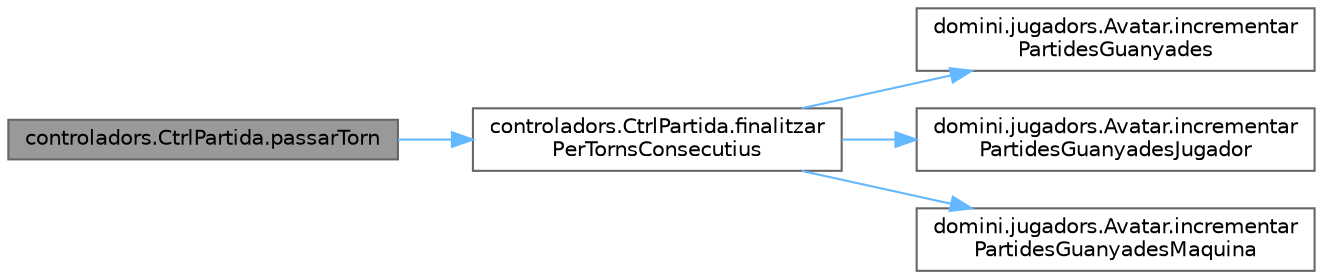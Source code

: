 digraph "controladors.CtrlPartida.passarTorn"
{
 // INTERACTIVE_SVG=YES
 // LATEX_PDF_SIZE
  bgcolor="transparent";
  edge [fontname=Helvetica,fontsize=10,labelfontname=Helvetica,labelfontsize=10];
  node [fontname=Helvetica,fontsize=10,shape=box,height=0.2,width=0.4];
  rankdir="LR";
  Node1 [id="Node000001",label="controladors.CtrlPartida.passarTorn",height=0.2,width=0.4,color="gray40", fillcolor="grey60", style="filled", fontcolor="black",tooltip="Passa el torn al següent jugador."];
  Node1 -> Node2 [id="edge1_Node000001_Node000002",color="steelblue1",style="solid",tooltip=" "];
  Node2 [id="Node000002",label="controladors.CtrlPartida.finalitzar\lPerTornsConsecutius",height=0.2,width=0.4,color="grey40", fillcolor="white", style="filled",URL="$classcontroladors_1_1_ctrl_partida.html#a98e85139630d752ac3e94d8a540aba0c",tooltip="Finalitza la partida si s'han passat torns consecutius sense acció."];
  Node2 -> Node3 [id="edge2_Node000002_Node000003",color="steelblue1",style="solid",tooltip=" "];
  Node3 [id="Node000003",label="domini.jugadors.Avatar.incrementar\lPartidesGuanyades",height=0.2,width=0.4,color="grey40", fillcolor="white", style="filled",URL="$classdomini_1_1jugadors_1_1_avatar.html#a44e5e6a2ee9245697351fe390849b810",tooltip="Incrementa el nombre total de partides guanyades."];
  Node2 -> Node4 [id="edge3_Node000002_Node000004",color="steelblue1",style="solid",tooltip=" "];
  Node4 [id="Node000004",label="domini.jugadors.Avatar.incrementar\lPartidesGuanyadesJugador",height=0.2,width=0.4,color="grey40", fillcolor="white", style="filled",URL="$classdomini_1_1jugadors_1_1_avatar.html#a750332bc2deadb604d43d1a0936a09d2",tooltip="Incrementa el nombre de partides guanyades contra altres jugadors."];
  Node2 -> Node5 [id="edge4_Node000002_Node000005",color="steelblue1",style="solid",tooltip=" "];
  Node5 [id="Node000005",label="domini.jugadors.Avatar.incrementar\lPartidesGuanyadesMaquina",height=0.2,width=0.4,color="grey40", fillcolor="white", style="filled",URL="$classdomini_1_1jugadors_1_1_avatar.html#aae510bc2635d40405e60a218b1b7c097",tooltip="Incrementa el nombre de partides guanyades contra la màquina."];
}
